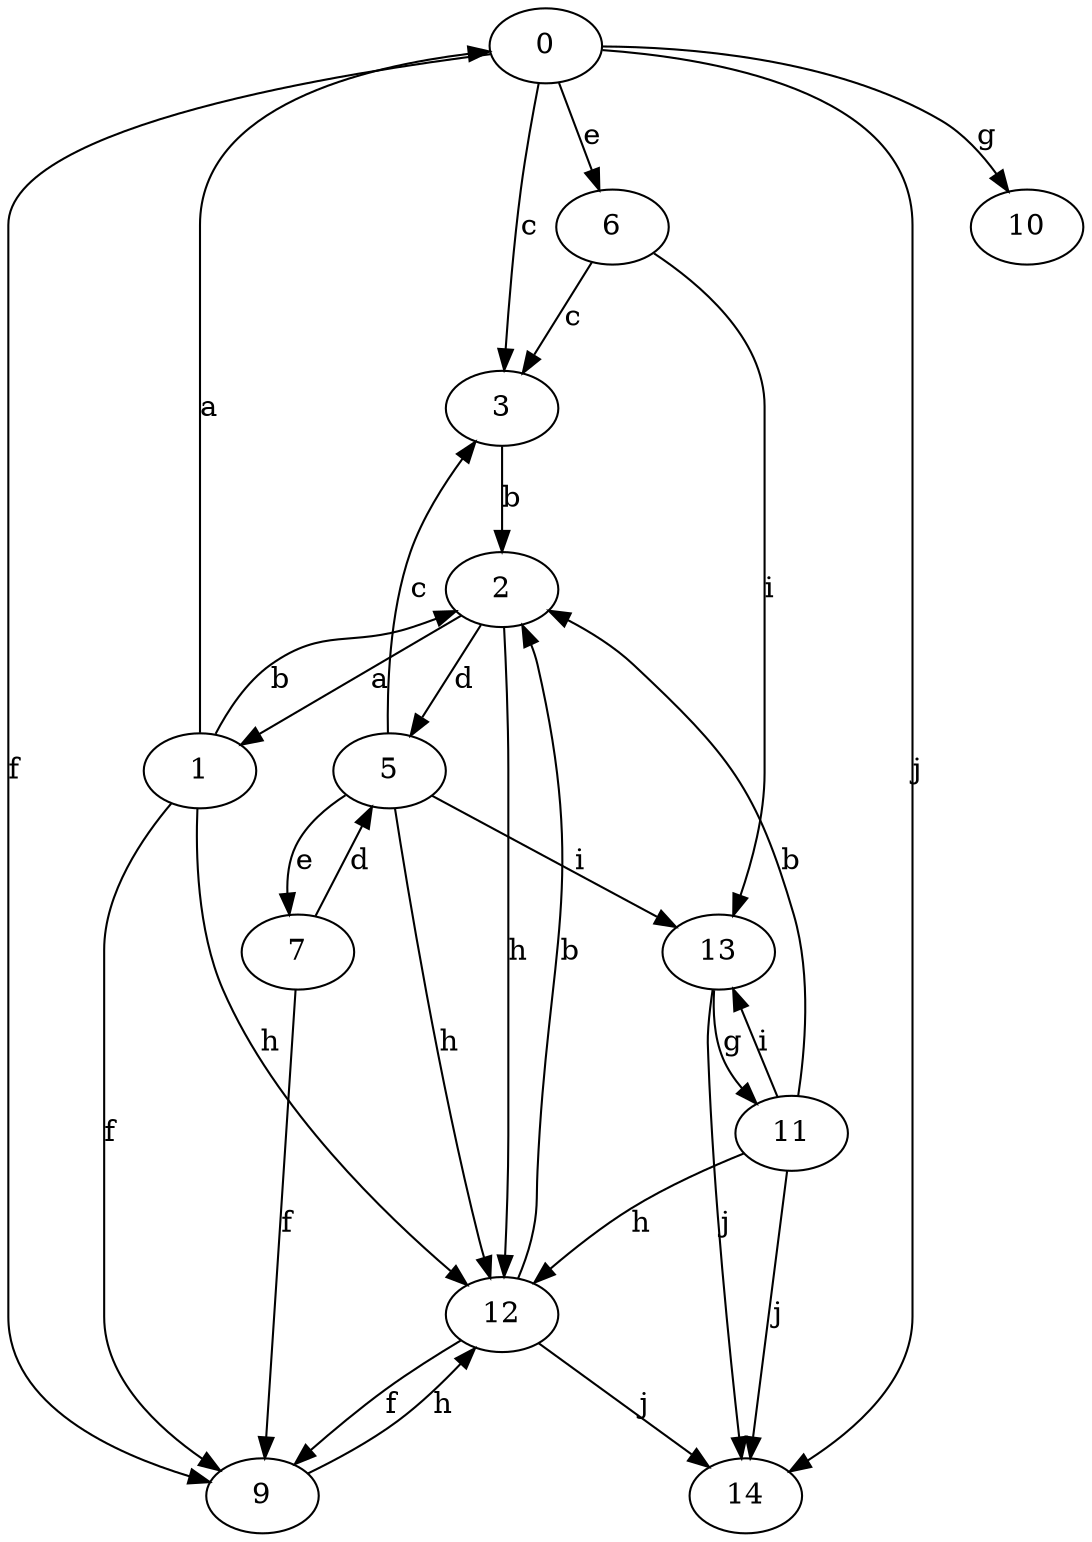 strict digraph  {
0;
1;
2;
3;
5;
6;
7;
9;
10;
11;
12;
13;
14;
0 -> 3  [label=c];
0 -> 6  [label=e];
0 -> 9  [label=f];
0 -> 10  [label=g];
0 -> 14  [label=j];
1 -> 0  [label=a];
1 -> 2  [label=b];
1 -> 9  [label=f];
1 -> 12  [label=h];
2 -> 1  [label=a];
2 -> 5  [label=d];
2 -> 12  [label=h];
3 -> 2  [label=b];
5 -> 3  [label=c];
5 -> 7  [label=e];
5 -> 12  [label=h];
5 -> 13  [label=i];
6 -> 3  [label=c];
6 -> 13  [label=i];
7 -> 5  [label=d];
7 -> 9  [label=f];
9 -> 12  [label=h];
11 -> 2  [label=b];
11 -> 12  [label=h];
11 -> 13  [label=i];
11 -> 14  [label=j];
12 -> 2  [label=b];
12 -> 9  [label=f];
12 -> 14  [label=j];
13 -> 11  [label=g];
13 -> 14  [label=j];
}
